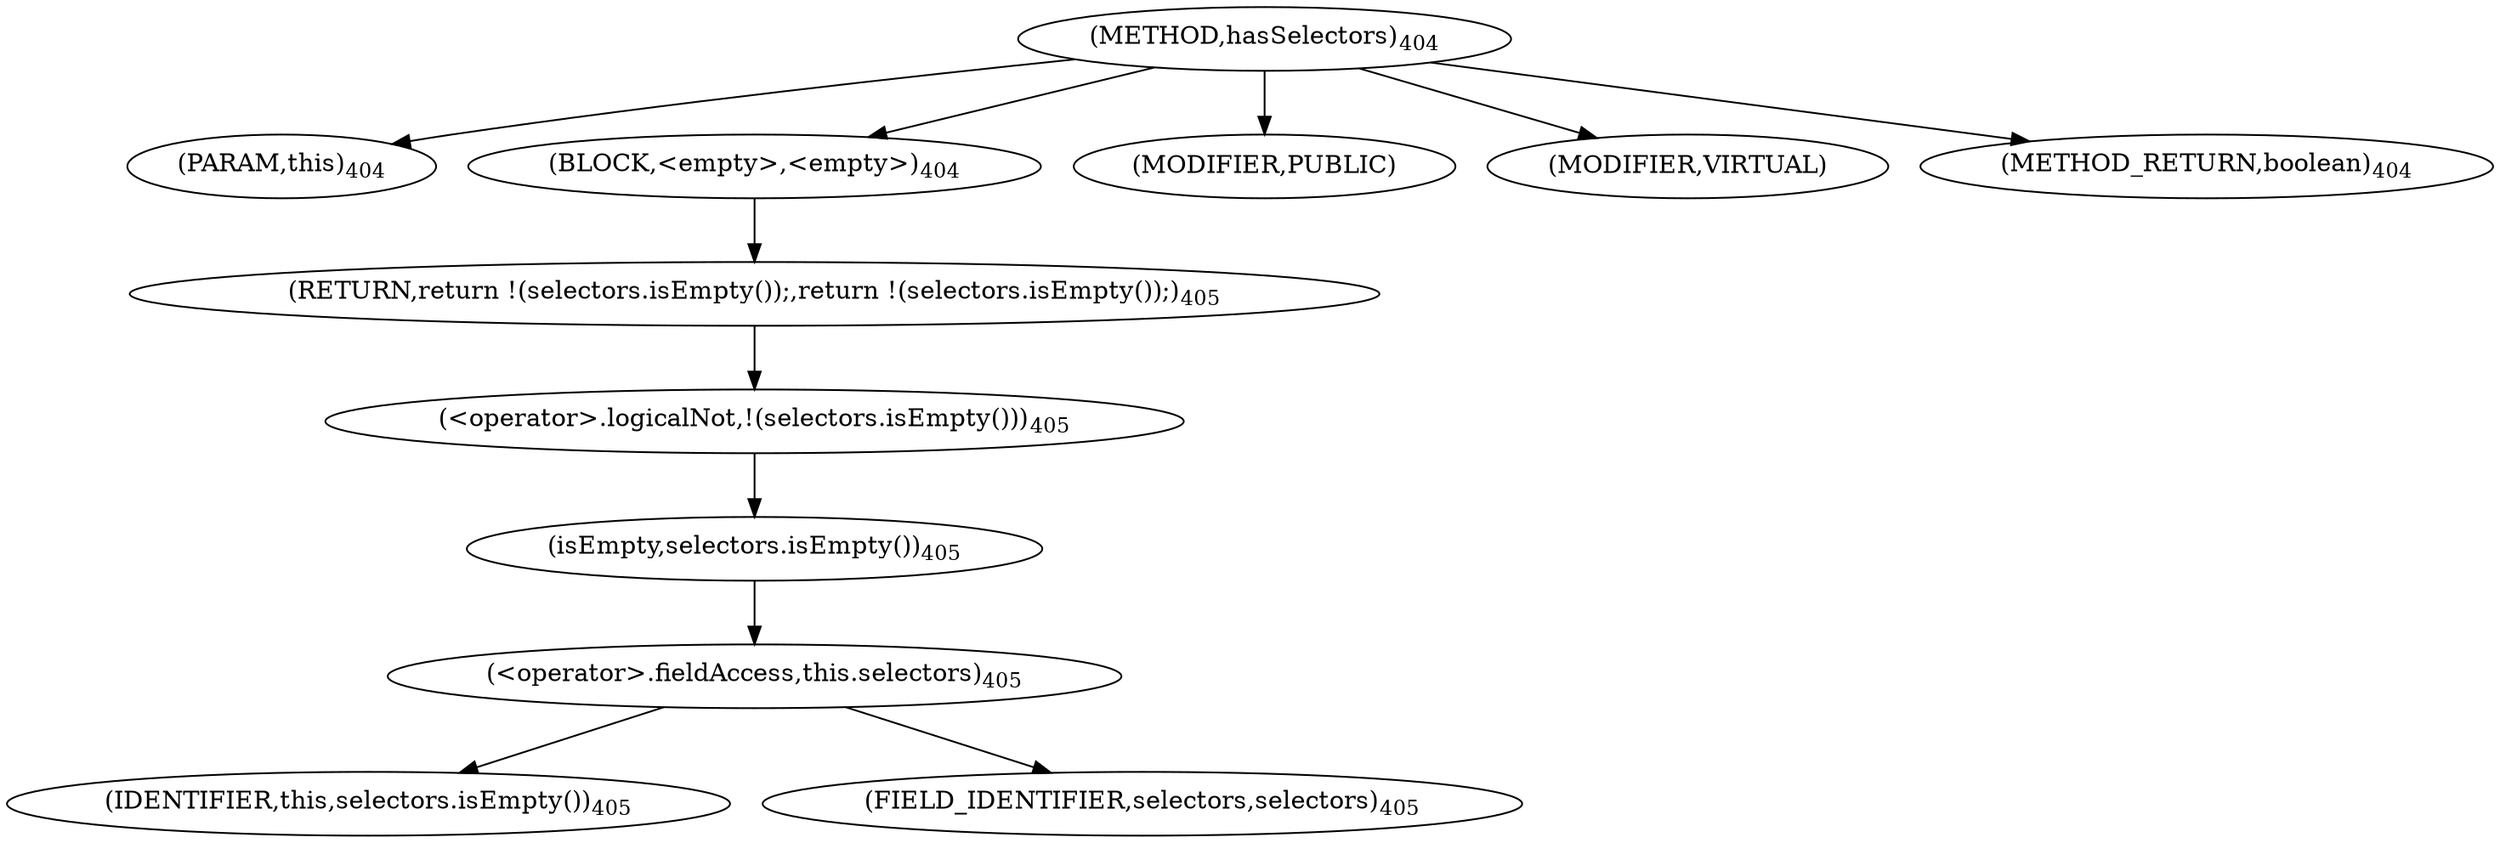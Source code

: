 digraph "hasSelectors" {  
"914" [label = <(METHOD,hasSelectors)<SUB>404</SUB>> ]
"915" [label = <(PARAM,this)<SUB>404</SUB>> ]
"916" [label = <(BLOCK,&lt;empty&gt;,&lt;empty&gt;)<SUB>404</SUB>> ]
"917" [label = <(RETURN,return !(selectors.isEmpty());,return !(selectors.isEmpty());)<SUB>405</SUB>> ]
"918" [label = <(&lt;operator&gt;.logicalNot,!(selectors.isEmpty()))<SUB>405</SUB>> ]
"919" [label = <(isEmpty,selectors.isEmpty())<SUB>405</SUB>> ]
"920" [label = <(&lt;operator&gt;.fieldAccess,this.selectors)<SUB>405</SUB>> ]
"921" [label = <(IDENTIFIER,this,selectors.isEmpty())<SUB>405</SUB>> ]
"922" [label = <(FIELD_IDENTIFIER,selectors,selectors)<SUB>405</SUB>> ]
"923" [label = <(MODIFIER,PUBLIC)> ]
"924" [label = <(MODIFIER,VIRTUAL)> ]
"925" [label = <(METHOD_RETURN,boolean)<SUB>404</SUB>> ]
  "914" -> "915" 
  "914" -> "916" 
  "914" -> "923" 
  "914" -> "924" 
  "914" -> "925" 
  "916" -> "917" 
  "917" -> "918" 
  "918" -> "919" 
  "919" -> "920" 
  "920" -> "921" 
  "920" -> "922" 
}

